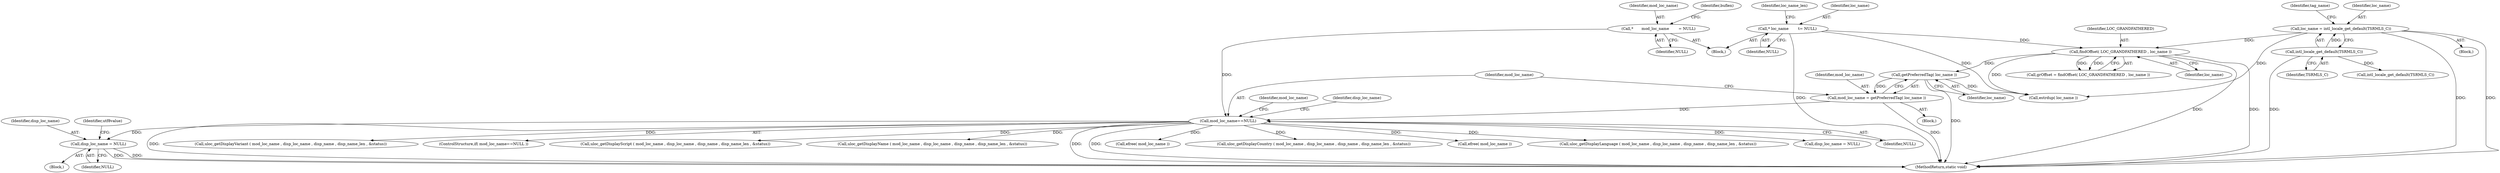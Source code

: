 digraph "0_php-src_97eff7eb57fc2320c267a949cffd622c38712484?w=1_21@pointer" {
"1000408" [label="(Call,disp_loc_name = NULL)"];
"1000233" [label="(Call,mod_loc_name==NULL)"];
"1000141" [label="(Call,*       mod_loc_name        = NULL)"];
"1000225" [label="(Call,mod_loc_name = getPreferredTag( loc_name ))"];
"1000227" [label="(Call,getPreferredTag( loc_name ))"];
"1000210" [label="(Call,findOffset( LOC_GRANDFATHERED , loc_name ))"];
"1000113" [label="(Call,* loc_name        \t= NULL)"];
"1000197" [label="(Call,loc_name = intl_locale_get_default(TSRMLS_C))"];
"1000199" [label="(Call,intl_locale_get_default(TSRMLS_C))"];
"1000142" [label="(Identifier,mod_loc_name)"];
"1000399" [label="(Call,efree( mod_loc_name ))"];
"1000228" [label="(Identifier,loc_name)"];
"1000227" [label="(Call,getPreferredTag( loc_name ))"];
"1000309" [label="(Call,uloc_getDisplayCountry ( mod_loc_name , disp_loc_name , disp_name , disp_name_len , &status))"];
"1000234" [label="(Identifier,mod_loc_name)"];
"1000440" [label="(MethodReturn,static void)"];
"1000380" [label="(Call,efree( mod_loc_name ))"];
"1000208" [label="(Call,grOffset = findOffset( LOC_GRANDFATHERED , loc_name ))"];
"1000275" [label="(Call,uloc_getDisplayLanguage ( mod_loc_name , disp_loc_name , disp_name , disp_name_len , &status))"];
"1000196" [label="(Block,)"];
"1000409" [label="(Identifier,disp_loc_name)"];
"1000224" [label="(Block,)"];
"1000226" [label="(Identifier,mod_loc_name)"];
"1000413" [label="(Identifier,utf8value)"];
"1000211" [label="(Identifier,LOC_GRANDFATHERED)"];
"1000113" [label="(Call,* loc_name        \t= NULL)"];
"1000233" [label="(Call,mod_loc_name==NULL)"];
"1000225" [label="(Call,mod_loc_name = getPreferredTag( loc_name ))"];
"1000389" [label="(Call,disp_loc_name = NULL)"];
"1000239" [label="(Call,estrdup( loc_name ))"];
"1000408" [label="(Call,disp_loc_name = NULL)"];
"1000200" [label="(Identifier,TSRMLS_C)"];
"1000235" [label="(Identifier,NULL)"];
"1000410" [label="(Identifier,NULL)"];
"1000243" [label="(Identifier,disp_loc_name)"];
"1000204" [label="(Identifier,tag_name)"];
"1000143" [label="(Identifier,NULL)"];
"1000248" [label="(Call,intl_locale_get_default(TSRMLS_C))"];
"1000326" [label="(Call,uloc_getDisplayVariant ( mod_loc_name , disp_loc_name , disp_name , disp_name_len , &status))"];
"1000232" [label="(ControlStructure,if( mod_loc_name==NULL ))"];
"1000238" [label="(Identifier,mod_loc_name)"];
"1000212" [label="(Identifier,loc_name)"];
"1000292" [label="(Call,uloc_getDisplayScript ( mod_loc_name , disp_loc_name , disp_name , disp_name_len , &status))"];
"1000118" [label="(Identifier,loc_name_len)"];
"1000115" [label="(Identifier,NULL)"];
"1000199" [label="(Call,intl_locale_get_default(TSRMLS_C))"];
"1000146" [label="(Identifier,buflen)"];
"1000141" [label="(Call,*       mod_loc_name        = NULL)"];
"1000198" [label="(Identifier,loc_name)"];
"1000343" [label="(Call,uloc_getDisplayName ( mod_loc_name , disp_loc_name , disp_name , disp_name_len , &status))"];
"1000114" [label="(Identifier,loc_name)"];
"1000210" [label="(Call,findOffset( LOC_GRANDFATHERED , loc_name ))"];
"1000111" [label="(Block,)"];
"1000197" [label="(Call,loc_name = intl_locale_get_default(TSRMLS_C))"];
"1000403" [label="(Block,)"];
"1000408" -> "1000403"  [label="AST: "];
"1000408" -> "1000410"  [label="CFG: "];
"1000409" -> "1000408"  [label="AST: "];
"1000410" -> "1000408"  [label="AST: "];
"1000413" -> "1000408"  [label="CFG: "];
"1000408" -> "1000440"  [label="DDG: "];
"1000408" -> "1000440"  [label="DDG: "];
"1000233" -> "1000408"  [label="DDG: "];
"1000233" -> "1000232"  [label="AST: "];
"1000233" -> "1000235"  [label="CFG: "];
"1000234" -> "1000233"  [label="AST: "];
"1000235" -> "1000233"  [label="AST: "];
"1000238" -> "1000233"  [label="CFG: "];
"1000243" -> "1000233"  [label="CFG: "];
"1000233" -> "1000440"  [label="DDG: "];
"1000233" -> "1000440"  [label="DDG: "];
"1000233" -> "1000440"  [label="DDG: "];
"1000141" -> "1000233"  [label="DDG: "];
"1000225" -> "1000233"  [label="DDG: "];
"1000233" -> "1000275"  [label="DDG: "];
"1000233" -> "1000292"  [label="DDG: "];
"1000233" -> "1000309"  [label="DDG: "];
"1000233" -> "1000326"  [label="DDG: "];
"1000233" -> "1000343"  [label="DDG: "];
"1000233" -> "1000380"  [label="DDG: "];
"1000233" -> "1000389"  [label="DDG: "];
"1000233" -> "1000399"  [label="DDG: "];
"1000141" -> "1000111"  [label="AST: "];
"1000141" -> "1000143"  [label="CFG: "];
"1000142" -> "1000141"  [label="AST: "];
"1000143" -> "1000141"  [label="AST: "];
"1000146" -> "1000141"  [label="CFG: "];
"1000225" -> "1000224"  [label="AST: "];
"1000225" -> "1000227"  [label="CFG: "];
"1000226" -> "1000225"  [label="AST: "];
"1000227" -> "1000225"  [label="AST: "];
"1000234" -> "1000225"  [label="CFG: "];
"1000225" -> "1000440"  [label="DDG: "];
"1000227" -> "1000225"  [label="DDG: "];
"1000227" -> "1000228"  [label="CFG: "];
"1000228" -> "1000227"  [label="AST: "];
"1000227" -> "1000440"  [label="DDG: "];
"1000210" -> "1000227"  [label="DDG: "];
"1000227" -> "1000239"  [label="DDG: "];
"1000210" -> "1000208"  [label="AST: "];
"1000210" -> "1000212"  [label="CFG: "];
"1000211" -> "1000210"  [label="AST: "];
"1000212" -> "1000210"  [label="AST: "];
"1000208" -> "1000210"  [label="CFG: "];
"1000210" -> "1000440"  [label="DDG: "];
"1000210" -> "1000440"  [label="DDG: "];
"1000210" -> "1000208"  [label="DDG: "];
"1000210" -> "1000208"  [label="DDG: "];
"1000113" -> "1000210"  [label="DDG: "];
"1000197" -> "1000210"  [label="DDG: "];
"1000210" -> "1000239"  [label="DDG: "];
"1000113" -> "1000111"  [label="AST: "];
"1000113" -> "1000115"  [label="CFG: "];
"1000114" -> "1000113"  [label="AST: "];
"1000115" -> "1000113"  [label="AST: "];
"1000118" -> "1000113"  [label="CFG: "];
"1000113" -> "1000440"  [label="DDG: "];
"1000113" -> "1000239"  [label="DDG: "];
"1000197" -> "1000196"  [label="AST: "];
"1000197" -> "1000199"  [label="CFG: "];
"1000198" -> "1000197"  [label="AST: "];
"1000199" -> "1000197"  [label="AST: "];
"1000204" -> "1000197"  [label="CFG: "];
"1000197" -> "1000440"  [label="DDG: "];
"1000197" -> "1000440"  [label="DDG: "];
"1000199" -> "1000197"  [label="DDG: "];
"1000197" -> "1000239"  [label="DDG: "];
"1000199" -> "1000200"  [label="CFG: "];
"1000200" -> "1000199"  [label="AST: "];
"1000199" -> "1000440"  [label="DDG: "];
"1000199" -> "1000248"  [label="DDG: "];
}
